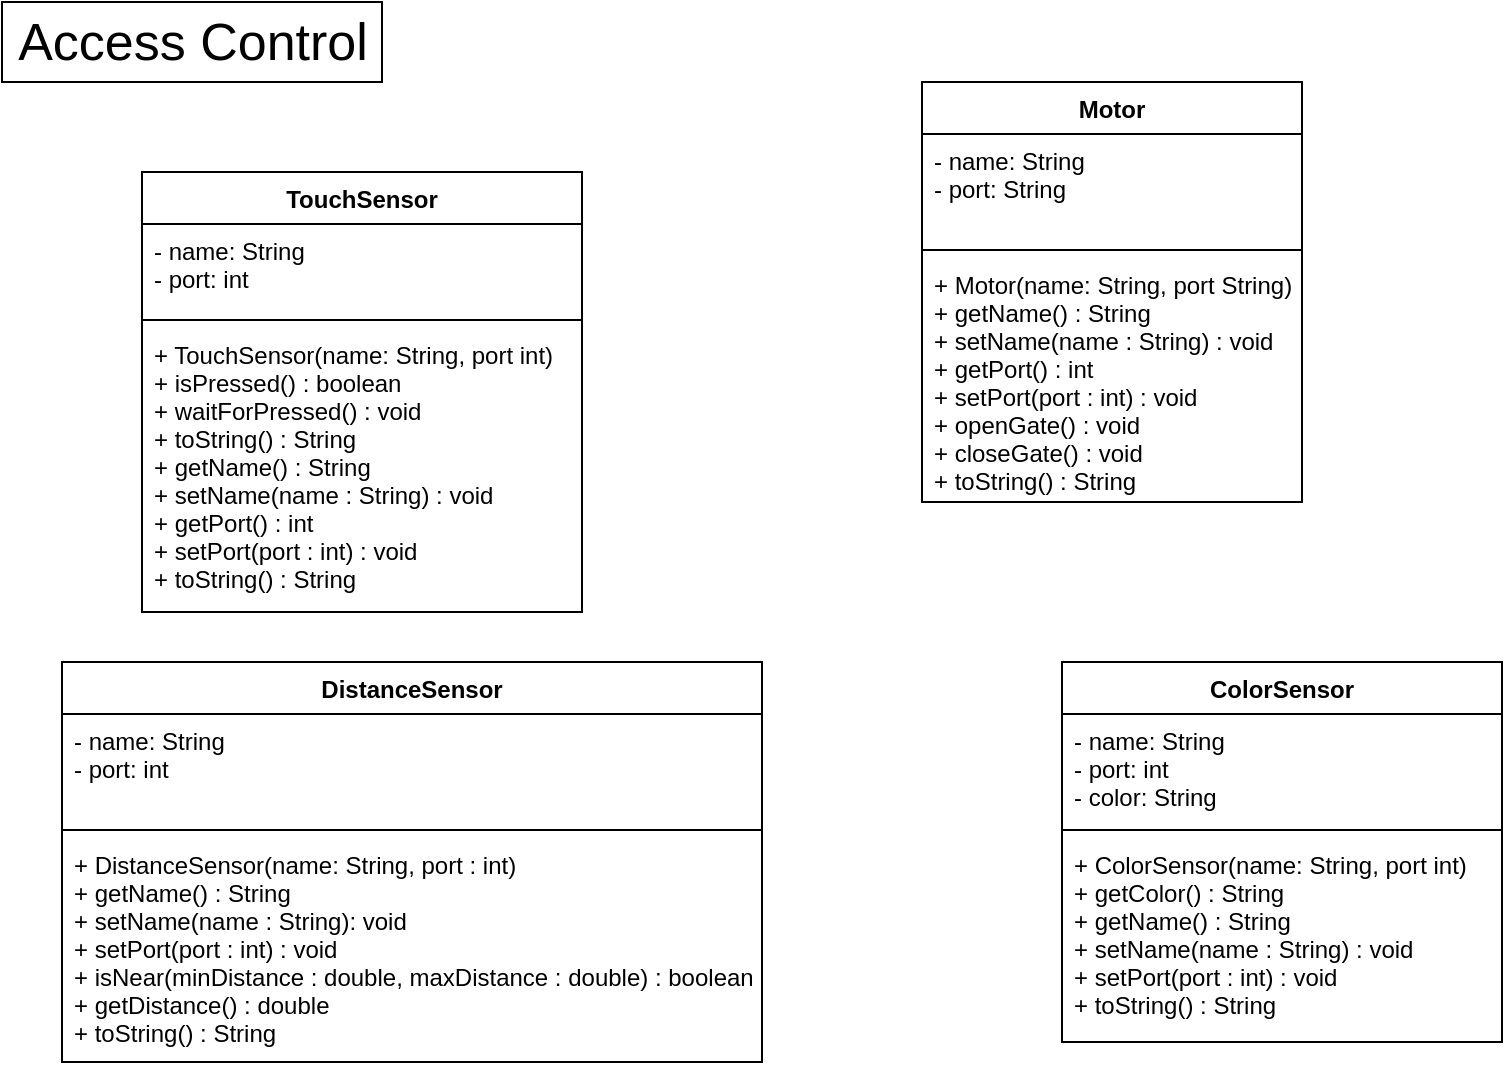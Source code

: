 <mxfile version="13.7.9" type="embed"><diagram id="uA7aJUNgXlmNfeOMPVpT" name="Page-1"><mxGraphModel dx="1579" dy="520" grid="1" gridSize="10" guides="1" tooltips="1" connect="1" arrows="1" fold="1" page="1" pageScale="0.9" pageWidth="1100" pageHeight="850" math="0" shadow="0"><root><mxCell id="0"/><mxCell id="1" parent="0"/><mxCell id="LqCWUR7vouX2W4A20DP9-17" value="TouchSensor" style="swimlane;fontStyle=1;align=center;verticalAlign=top;childLayout=stackLayout;horizontal=1;startSize=26;horizontalStack=0;resizeParent=1;resizeParentMax=0;resizeLast=0;collapsible=1;marginBottom=0;" parent="1" vertex="1"><mxGeometry x="70" y="85" width="220" height="220" as="geometry"/></mxCell><mxCell id="LqCWUR7vouX2W4A20DP9-18" value="- name: String&#10;- port: int" style="text;strokeColor=none;fillColor=none;align=left;verticalAlign=top;spacingLeft=4;spacingRight=4;overflow=hidden;rotatable=0;points=[[0,0.5],[1,0.5]];portConstraint=eastwest;" parent="LqCWUR7vouX2W4A20DP9-17" vertex="1"><mxGeometry y="26" width="220" height="44" as="geometry"/></mxCell><mxCell id="LqCWUR7vouX2W4A20DP9-19" value="" style="line;strokeWidth=1;fillColor=none;align=left;verticalAlign=middle;spacingTop=-1;spacingLeft=3;spacingRight=3;rotatable=0;labelPosition=right;points=[];portConstraint=eastwest;" parent="LqCWUR7vouX2W4A20DP9-17" vertex="1"><mxGeometry y="70" width="220" height="8" as="geometry"/></mxCell><mxCell id="LqCWUR7vouX2W4A20DP9-20" value="+ TouchSensor(name: String, port int)&#10;+ isPressed() : boolean&#10;+ waitForPressed() : void&#10;+ toString() : String&#10;+ getName() : String&#10;+ setName(name : String) : void&#10;+ getPort() : int&#10;+ setPort(port : int) : void&#10;+ toString() : String" style="text;strokeColor=none;fillColor=none;align=left;verticalAlign=top;spacingLeft=4;spacingRight=4;overflow=hidden;rotatable=0;points=[[0,0.5],[1,0.5]];portConstraint=eastwest;" parent="LqCWUR7vouX2W4A20DP9-17" vertex="1"><mxGeometry y="78" width="220" height="142" as="geometry"/></mxCell><mxCell id="LqCWUR7vouX2W4A20DP9-33" value="Access Control" style="text;html=1;align=center;verticalAlign=middle;resizable=0;points=[];autosize=1;strokeColor=#000000;fontSize=26;" parent="1" vertex="1"><mxGeometry width="190" height="40" as="geometry"/></mxCell><mxCell id="LqCWUR7vouX2W4A20DP9-25" value="DistanceSensor" style="swimlane;fontStyle=1;align=center;verticalAlign=top;childLayout=stackLayout;horizontal=1;startSize=26;horizontalStack=0;resizeParent=1;resizeParentMax=0;resizeLast=0;collapsible=1;marginBottom=0;" parent="1" vertex="1"><mxGeometry x="30" y="330" width="350" height="200" as="geometry"/></mxCell><mxCell id="LqCWUR7vouX2W4A20DP9-26" value="- name: String&#10;- port: int" style="text;strokeColor=none;fillColor=none;align=left;verticalAlign=top;spacingLeft=4;spacingRight=4;overflow=hidden;rotatable=0;points=[[0,0.5],[1,0.5]];portConstraint=eastwest;" parent="LqCWUR7vouX2W4A20DP9-25" vertex="1"><mxGeometry y="26" width="350" height="54" as="geometry"/></mxCell><mxCell id="LqCWUR7vouX2W4A20DP9-27" value="" style="line;strokeWidth=1;fillColor=none;align=left;verticalAlign=middle;spacingTop=-1;spacingLeft=3;spacingRight=3;rotatable=0;labelPosition=right;points=[];portConstraint=eastwest;" parent="LqCWUR7vouX2W4A20DP9-25" vertex="1"><mxGeometry y="80" width="350" height="8" as="geometry"/></mxCell><mxCell id="LqCWUR7vouX2W4A20DP9-28" value="+ DistanceSensor(name: String, port : int)&#10;+ getName() : String&#10;+ setName(name : String): void&#10;+ setPort(port : int) : void&#10;+ isNear(minDistance : double, maxDistance : double) : boolean&#10;+ getDistance() : double&#10;+ toString() : String&#10;" style="text;strokeColor=none;fillColor=none;align=left;verticalAlign=top;spacingLeft=4;spacingRight=4;overflow=hidden;rotatable=0;points=[[0,0.5],[1,0.5]];portConstraint=eastwest;" parent="LqCWUR7vouX2W4A20DP9-25" vertex="1"><mxGeometry y="88" width="350" height="112" as="geometry"/></mxCell><mxCell id="LqCWUR7vouX2W4A20DP9-29" value="ColorSensor" style="swimlane;fontStyle=1;align=center;verticalAlign=top;childLayout=stackLayout;horizontal=1;startSize=26;horizontalStack=0;resizeParent=1;resizeParentMax=0;resizeLast=0;collapsible=1;marginBottom=0;" parent="1" vertex="1"><mxGeometry x="530" y="330" width="220" height="190" as="geometry"/></mxCell><mxCell id="LqCWUR7vouX2W4A20DP9-30" value="- name: String&#10;- port: int&#10;- color: String" style="text;strokeColor=none;fillColor=none;align=left;verticalAlign=top;spacingLeft=4;spacingRight=4;overflow=hidden;rotatable=0;points=[[0,0.5],[1,0.5]];portConstraint=eastwest;" parent="LqCWUR7vouX2W4A20DP9-29" vertex="1"><mxGeometry y="26" width="220" height="54" as="geometry"/></mxCell><mxCell id="LqCWUR7vouX2W4A20DP9-31" value="" style="line;strokeWidth=1;fillColor=none;align=left;verticalAlign=middle;spacingTop=-1;spacingLeft=3;spacingRight=3;rotatable=0;labelPosition=right;points=[];portConstraint=eastwest;" parent="LqCWUR7vouX2W4A20DP9-29" vertex="1"><mxGeometry y="80" width="220" height="8" as="geometry"/></mxCell><mxCell id="LqCWUR7vouX2W4A20DP9-32" value="+ ColorSensor(name: String, port int)&#10;+ getColor() : String&#10;+ getName() : String&#10;+ setName(name : String) : void&#10;+ setPort(port : int) : void&#10;+ toString() : String" style="text;strokeColor=none;fillColor=none;align=left;verticalAlign=top;spacingLeft=4;spacingRight=4;overflow=hidden;rotatable=0;points=[[0,0.5],[1,0.5]];portConstraint=eastwest;" parent="LqCWUR7vouX2W4A20DP9-29" vertex="1"><mxGeometry y="88" width="220" height="102" as="geometry"/></mxCell><mxCell id="LqCWUR7vouX2W4A20DP9-21" value="Motor" style="swimlane;fontStyle=1;align=center;verticalAlign=top;childLayout=stackLayout;horizontal=1;startSize=26;horizontalStack=0;resizeParent=1;resizeParentMax=0;resizeLast=0;collapsible=1;marginBottom=0;" parent="1" vertex="1"><mxGeometry x="460" y="40" width="190" height="210" as="geometry"/></mxCell><mxCell id="LqCWUR7vouX2W4A20DP9-22" value="- name: String&#10;- port: String" style="text;strokeColor=none;fillColor=none;align=left;verticalAlign=top;spacingLeft=4;spacingRight=4;overflow=hidden;rotatable=0;points=[[0,0.5],[1,0.5]];portConstraint=eastwest;" parent="LqCWUR7vouX2W4A20DP9-21" vertex="1"><mxGeometry y="26" width="190" height="54" as="geometry"/></mxCell><mxCell id="LqCWUR7vouX2W4A20DP9-23" value="" style="line;strokeWidth=1;fillColor=none;align=left;verticalAlign=middle;spacingTop=-1;spacingLeft=3;spacingRight=3;rotatable=0;labelPosition=right;points=[];portConstraint=eastwest;" parent="LqCWUR7vouX2W4A20DP9-21" vertex="1"><mxGeometry y="80" width="190" height="8" as="geometry"/></mxCell><mxCell id="LqCWUR7vouX2W4A20DP9-24" value="+ Motor(name: String, port String)&#10;+ getName() : String&#10;+ setName(name : String) : void&#10;+ getPort() : int&#10;+ setPort(port : int) : void&#10;+ openGate() : void&#10;+ closeGate() : void&#10;+ toString() : String" style="text;strokeColor=none;fillColor=none;align=left;verticalAlign=top;spacingLeft=4;spacingRight=4;overflow=hidden;rotatable=0;points=[[0,0.5],[1,0.5]];portConstraint=eastwest;" parent="LqCWUR7vouX2W4A20DP9-21" vertex="1"><mxGeometry y="88" width="190" height="122" as="geometry"/></mxCell></root></mxGraphModel></diagram></mxfile>
